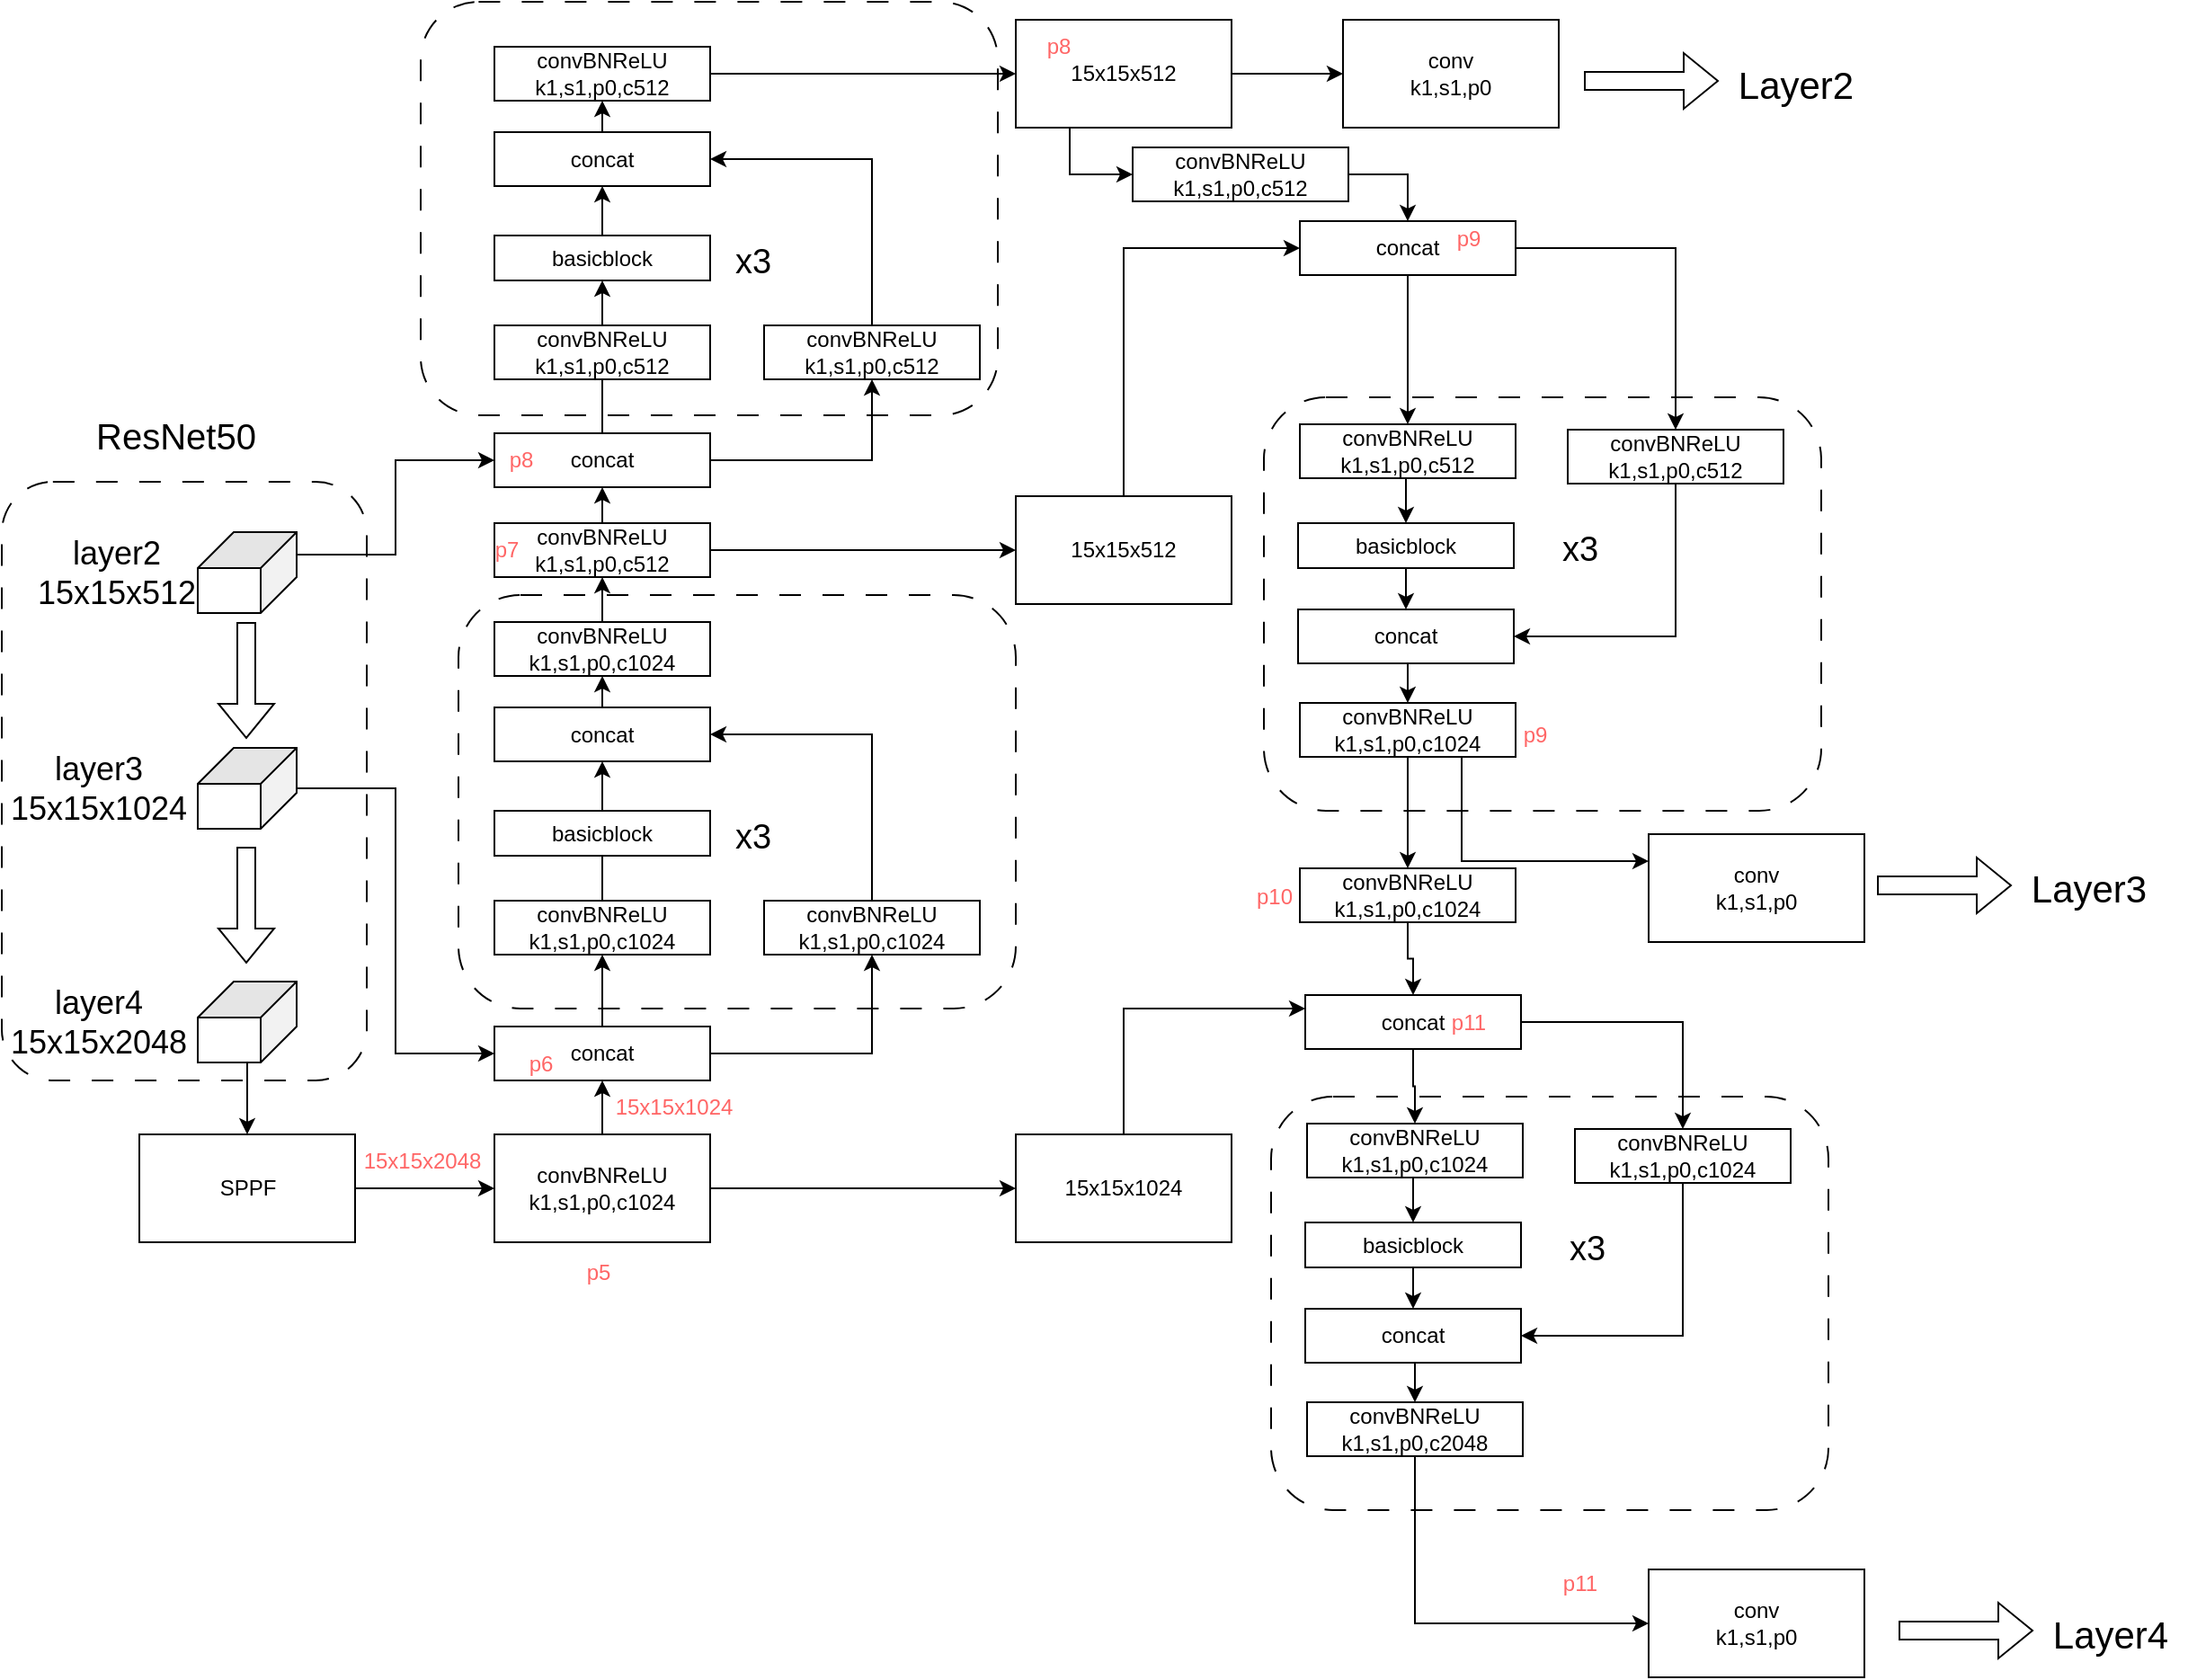 <mxfile version="21.6.1" type="device">
  <diagram id="C5RBs43oDa-KdzZeNtuy" name="Page-1">
    <mxGraphModel dx="1033" dy="1197" grid="0" gridSize="9" guides="1" tooltips="1" connect="1" arrows="1" fold="1" page="1" pageScale="1" pageWidth="1169" pageHeight="1654" math="0" shadow="0">
      <root>
        <mxCell id="WIyWlLk6GJQsqaUBKTNV-0" />
        <mxCell id="WIyWlLk6GJQsqaUBKTNV-1" parent="WIyWlLk6GJQsqaUBKTNV-0" />
        <mxCell id="hyfgifv2-uiM_9H59Sg_-0" value="" style="rounded=1;whiteSpace=wrap;html=1;dashed=1;dashPattern=12 12;glass=0;shadow=0;arcSize=14;" parent="WIyWlLk6GJQsqaUBKTNV-1" vertex="1">
          <mxGeometry x="8" y="445" width="203" height="333" as="geometry" />
        </mxCell>
        <mxCell id="a1HdRZ68A0y0hfu1gMIZ-110" value="" style="group" parent="WIyWlLk6GJQsqaUBKTNV-1" vertex="1" connectable="0">
          <mxGeometry x="710" y="398" width="310" height="230" as="geometry" />
        </mxCell>
        <mxCell id="a1HdRZ68A0y0hfu1gMIZ-76" value="" style="rounded=1;whiteSpace=wrap;html=1;dashed=1;dashPattern=12 12;glass=0;shadow=0;container=0;" parent="a1HdRZ68A0y0hfu1gMIZ-110" vertex="1">
          <mxGeometry width="310" height="230" as="geometry" />
        </mxCell>
        <mxCell id="a1HdRZ68A0y0hfu1gMIZ-78" value="convBNReLU&lt;br&gt;k1,s1,p0,c1024" style="rounded=0;whiteSpace=wrap;html=1;container=0;" parent="a1HdRZ68A0y0hfu1gMIZ-110" vertex="1">
          <mxGeometry x="20" y="170" width="120" height="30" as="geometry" />
        </mxCell>
        <mxCell id="a1HdRZ68A0y0hfu1gMIZ-85" value="convBNReLU&lt;br&gt;k1,s1,p0,c512" style="rounded=0;whiteSpace=wrap;html=1;container=0;" parent="a1HdRZ68A0y0hfu1gMIZ-110" vertex="1">
          <mxGeometry x="20" y="15" width="120" height="30" as="geometry" />
        </mxCell>
        <mxCell id="a1HdRZ68A0y0hfu1gMIZ-96" style="edgeStyle=orthogonalEdgeStyle;rounded=0;orthogonalLoop=1;jettySize=auto;html=1;exitX=0.5;exitY=1;exitDx=0;exitDy=0;entryX=0.5;entryY=0;entryDx=0;entryDy=0;" parent="a1HdRZ68A0y0hfu1gMIZ-110" source="a1HdRZ68A0y0hfu1gMIZ-82" target="a1HdRZ68A0y0hfu1gMIZ-78" edge="1">
          <mxGeometry relative="1" as="geometry" />
        </mxCell>
        <mxCell id="a1HdRZ68A0y0hfu1gMIZ-81" value="convBNReLU&lt;br&gt;k1,s1,p0,c512" style="rounded=0;whiteSpace=wrap;html=1;container=0;" parent="a1HdRZ68A0y0hfu1gMIZ-110" vertex="1">
          <mxGeometry x="169" y="18" width="120" height="30" as="geometry" />
        </mxCell>
        <mxCell id="a1HdRZ68A0y0hfu1gMIZ-82" value="concat" style="rounded=0;whiteSpace=wrap;html=1;container=0;" parent="a1HdRZ68A0y0hfu1gMIZ-110" vertex="1">
          <mxGeometry x="19" y="118" width="120" height="30" as="geometry" />
        </mxCell>
        <mxCell id="a1HdRZ68A0y0hfu1gMIZ-97" style="edgeStyle=orthogonalEdgeStyle;rounded=0;orthogonalLoop=1;jettySize=auto;html=1;exitX=0.5;exitY=1;exitDx=0;exitDy=0;entryX=1;entryY=0.5;entryDx=0;entryDy=0;" parent="a1HdRZ68A0y0hfu1gMIZ-110" source="a1HdRZ68A0y0hfu1gMIZ-81" target="a1HdRZ68A0y0hfu1gMIZ-82" edge="1">
          <mxGeometry relative="1" as="geometry" />
        </mxCell>
        <mxCell id="a1HdRZ68A0y0hfu1gMIZ-95" style="edgeStyle=orthogonalEdgeStyle;rounded=0;orthogonalLoop=1;jettySize=auto;html=1;exitX=0.5;exitY=1;exitDx=0;exitDy=0;entryX=0.5;entryY=0;entryDx=0;entryDy=0;" parent="a1HdRZ68A0y0hfu1gMIZ-110" source="a1HdRZ68A0y0hfu1gMIZ-79" target="a1HdRZ68A0y0hfu1gMIZ-82" edge="1">
          <mxGeometry relative="1" as="geometry" />
        </mxCell>
        <mxCell id="a1HdRZ68A0y0hfu1gMIZ-79" value="basicblock" style="rounded=0;whiteSpace=wrap;html=1;container=0;" parent="a1HdRZ68A0y0hfu1gMIZ-110" vertex="1">
          <mxGeometry x="19" y="70" width="120" height="25" as="geometry" />
        </mxCell>
        <mxCell id="a1HdRZ68A0y0hfu1gMIZ-94" style="edgeStyle=orthogonalEdgeStyle;rounded=0;orthogonalLoop=1;jettySize=auto;html=1;exitX=0.5;exitY=1;exitDx=0;exitDy=0;entryX=0.5;entryY=0;entryDx=0;entryDy=0;" parent="a1HdRZ68A0y0hfu1gMIZ-110" source="a1HdRZ68A0y0hfu1gMIZ-85" target="a1HdRZ68A0y0hfu1gMIZ-79" edge="1">
          <mxGeometry relative="1" as="geometry" />
        </mxCell>
        <mxCell id="a1HdRZ68A0y0hfu1gMIZ-80" value="&lt;font style=&quot;font-size: 19px;&quot;&gt;x3&lt;/font&gt;" style="text;html=1;strokeColor=none;fillColor=none;align=center;verticalAlign=middle;whiteSpace=wrap;rounded=0;container=0;" parent="a1HdRZ68A0y0hfu1gMIZ-110" vertex="1">
          <mxGeometry x="146" y="70" width="60" height="30" as="geometry" />
        </mxCell>
        <mxCell id="7S7WBLOjIGU4A1eX9E_f-10" value="&lt;font color=&quot;#ff6666&quot;&gt;p9&lt;/font&gt;" style="text;html=1;strokeColor=none;fillColor=none;align=center;verticalAlign=middle;whiteSpace=wrap;rounded=0;" parent="a1HdRZ68A0y0hfu1gMIZ-110" vertex="1">
          <mxGeometry x="121" y="173" width="60" height="30" as="geometry" />
        </mxCell>
        <mxCell id="a1HdRZ68A0y0hfu1gMIZ-112" value="" style="rounded=1;whiteSpace=wrap;html=1;dashed=1;dashPattern=12 12;glass=0;shadow=0;container=0;" parent="WIyWlLk6GJQsqaUBKTNV-1" vertex="1">
          <mxGeometry x="714" y="787" width="310" height="230" as="geometry" />
        </mxCell>
        <mxCell id="a1HdRZ68A0y0hfu1gMIZ-47" value="" style="group" parent="WIyWlLk6GJQsqaUBKTNV-1" vertex="1" connectable="0">
          <mxGeometry x="262" y="508" width="310" height="230" as="geometry" />
        </mxCell>
        <mxCell id="a1HdRZ68A0y0hfu1gMIZ-31" value="" style="rounded=1;whiteSpace=wrap;html=1;dashed=1;dashPattern=12 12;glass=0;shadow=0;" parent="a1HdRZ68A0y0hfu1gMIZ-47" vertex="1">
          <mxGeometry width="310" height="230" as="geometry" />
        </mxCell>
        <mxCell id="a1HdRZ68A0y0hfu1gMIZ-20" style="edgeStyle=orthogonalEdgeStyle;rounded=0;orthogonalLoop=1;jettySize=auto;html=1;exitX=0.5;exitY=0;exitDx=0;exitDy=0;" parent="a1HdRZ68A0y0hfu1gMIZ-47" source="a1HdRZ68A0y0hfu1gMIZ-17" edge="1">
          <mxGeometry relative="1" as="geometry">
            <mxPoint x="80" y="120" as="targetPoint" />
          </mxGeometry>
        </mxCell>
        <mxCell id="a1HdRZ68A0y0hfu1gMIZ-17" value="convBNReLU&lt;br&gt;k1,s1,p0,c1024" style="rounded=0;whiteSpace=wrap;html=1;" parent="a1HdRZ68A0y0hfu1gMIZ-47" vertex="1">
          <mxGeometry x="20" y="170" width="120" height="30" as="geometry" />
        </mxCell>
        <mxCell id="a1HdRZ68A0y0hfu1gMIZ-19" value="basicblock" style="rounded=0;whiteSpace=wrap;html=1;" parent="a1HdRZ68A0y0hfu1gMIZ-47" vertex="1">
          <mxGeometry x="20" y="120" width="120" height="25" as="geometry" />
        </mxCell>
        <mxCell id="a1HdRZ68A0y0hfu1gMIZ-21" value="&lt;font style=&quot;font-size: 19px;&quot;&gt;x3&lt;/font&gt;" style="text;html=1;strokeColor=none;fillColor=none;align=center;verticalAlign=middle;whiteSpace=wrap;rounded=0;" parent="a1HdRZ68A0y0hfu1gMIZ-47" vertex="1">
          <mxGeometry x="134" y="120" width="60" height="30" as="geometry" />
        </mxCell>
        <mxCell id="a1HdRZ68A0y0hfu1gMIZ-22" value="convBNReLU&lt;br&gt;k1,s1,p0,c1024" style="rounded=0;whiteSpace=wrap;html=1;" parent="a1HdRZ68A0y0hfu1gMIZ-47" vertex="1">
          <mxGeometry x="170" y="170" width="120" height="30" as="geometry" />
        </mxCell>
        <mxCell id="a1HdRZ68A0y0hfu1gMIZ-26" value="concat" style="rounded=0;whiteSpace=wrap;html=1;" parent="a1HdRZ68A0y0hfu1gMIZ-47" vertex="1">
          <mxGeometry x="20" y="62.5" width="120" height="30" as="geometry" />
        </mxCell>
        <mxCell id="a1HdRZ68A0y0hfu1gMIZ-27" style="edgeStyle=orthogonalEdgeStyle;rounded=0;orthogonalLoop=1;jettySize=auto;html=1;exitX=0.5;exitY=0;exitDx=0;exitDy=0;entryX=0.5;entryY=1;entryDx=0;entryDy=0;" parent="a1HdRZ68A0y0hfu1gMIZ-47" source="a1HdRZ68A0y0hfu1gMIZ-19" target="a1HdRZ68A0y0hfu1gMIZ-26" edge="1">
          <mxGeometry relative="1" as="geometry" />
        </mxCell>
        <mxCell id="a1HdRZ68A0y0hfu1gMIZ-28" style="edgeStyle=orthogonalEdgeStyle;rounded=0;orthogonalLoop=1;jettySize=auto;html=1;exitX=0.5;exitY=0;exitDx=0;exitDy=0;entryX=1;entryY=0.5;entryDx=0;entryDy=0;" parent="a1HdRZ68A0y0hfu1gMIZ-47" source="a1HdRZ68A0y0hfu1gMIZ-22" target="a1HdRZ68A0y0hfu1gMIZ-26" edge="1">
          <mxGeometry relative="1" as="geometry" />
        </mxCell>
        <mxCell id="a1HdRZ68A0y0hfu1gMIZ-29" value="convBNReLU&lt;br&gt;k1,s1,p0,c1024" style="rounded=0;whiteSpace=wrap;html=1;" parent="a1HdRZ68A0y0hfu1gMIZ-47" vertex="1">
          <mxGeometry x="20" y="15" width="120" height="30" as="geometry" />
        </mxCell>
        <mxCell id="a1HdRZ68A0y0hfu1gMIZ-30" style="edgeStyle=orthogonalEdgeStyle;rounded=0;orthogonalLoop=1;jettySize=auto;html=1;exitX=0.5;exitY=0;exitDx=0;exitDy=0;entryX=0.5;entryY=1;entryDx=0;entryDy=0;" parent="a1HdRZ68A0y0hfu1gMIZ-47" source="a1HdRZ68A0y0hfu1gMIZ-26" target="a1HdRZ68A0y0hfu1gMIZ-29" edge="1">
          <mxGeometry relative="1" as="geometry" />
        </mxCell>
        <mxCell id="a1HdRZ68A0y0hfu1gMIZ-49" value="" style="rounded=1;whiteSpace=wrap;html=1;dashed=1;dashPattern=12 12;glass=0;shadow=0;arcSize=14;" parent="WIyWlLk6GJQsqaUBKTNV-1" vertex="1">
          <mxGeometry x="241" y="178" width="321" height="230" as="geometry" />
        </mxCell>
        <mxCell id="a1HdRZ68A0y0hfu1gMIZ-36" style="edgeStyle=orthogonalEdgeStyle;rounded=0;orthogonalLoop=1;jettySize=auto;html=1;exitX=0;exitY=0;exitDx=12.5;exitDy=0;exitPerimeter=0;entryX=0;entryY=0.5;entryDx=0;entryDy=0;" parent="WIyWlLk6GJQsqaUBKTNV-1" source="a1HdRZ68A0y0hfu1gMIZ-0" target="a1HdRZ68A0y0hfu1gMIZ-34" edge="1">
          <mxGeometry relative="1" as="geometry" />
        </mxCell>
        <mxCell id="a1HdRZ68A0y0hfu1gMIZ-0" value="" style="shape=cube;whiteSpace=wrap;html=1;boundedLbl=1;backgroundOutline=1;darkOpacity=0.05;darkOpacity2=0.1;rotation=90;" parent="WIyWlLk6GJQsqaUBKTNV-1" vertex="1">
          <mxGeometry x="122" y="468" width="45" height="55" as="geometry" />
        </mxCell>
        <mxCell id="a1HdRZ68A0y0hfu1gMIZ-15" style="edgeStyle=orthogonalEdgeStyle;rounded=0;orthogonalLoop=1;jettySize=auto;html=1;entryX=0;entryY=0.5;entryDx=0;entryDy=0;" parent="WIyWlLk6GJQsqaUBKTNV-1" source="a1HdRZ68A0y0hfu1gMIZ-1" target="a1HdRZ68A0y0hfu1gMIZ-13" edge="1">
          <mxGeometry relative="1" as="geometry" />
        </mxCell>
        <mxCell id="a1HdRZ68A0y0hfu1gMIZ-1" value="" style="shape=cube;whiteSpace=wrap;html=1;boundedLbl=1;backgroundOutline=1;darkOpacity=0.05;darkOpacity2=0.1;rotation=90;" parent="WIyWlLk6GJQsqaUBKTNV-1" vertex="1">
          <mxGeometry x="122" y="588" width="45" height="55" as="geometry" />
        </mxCell>
        <mxCell id="a1HdRZ68A0y0hfu1gMIZ-6" value="" style="edgeStyle=orthogonalEdgeStyle;rounded=0;orthogonalLoop=1;jettySize=auto;html=1;" parent="WIyWlLk6GJQsqaUBKTNV-1" source="a1HdRZ68A0y0hfu1gMIZ-2" target="a1HdRZ68A0y0hfu1gMIZ-5" edge="1">
          <mxGeometry relative="1" as="geometry" />
        </mxCell>
        <mxCell id="a1HdRZ68A0y0hfu1gMIZ-2" value="" style="shape=cube;whiteSpace=wrap;html=1;boundedLbl=1;backgroundOutline=1;darkOpacity=0.05;darkOpacity2=0.1;rotation=90;" parent="WIyWlLk6GJQsqaUBKTNV-1" vertex="1">
          <mxGeometry x="122" y="718" width="45" height="55" as="geometry" />
        </mxCell>
        <mxCell id="a1HdRZ68A0y0hfu1gMIZ-3" value="" style="shape=flexArrow;endArrow=classic;html=1;rounded=0;" parent="WIyWlLk6GJQsqaUBKTNV-1" edge="1">
          <mxGeometry width="50" height="50" relative="1" as="geometry">
            <mxPoint x="144" y="523" as="sourcePoint" />
            <mxPoint x="144" y="588" as="targetPoint" />
          </mxGeometry>
        </mxCell>
        <mxCell id="a1HdRZ68A0y0hfu1gMIZ-4" value="" style="shape=flexArrow;endArrow=classic;html=1;rounded=0;" parent="WIyWlLk6GJQsqaUBKTNV-1" edge="1">
          <mxGeometry width="50" height="50" relative="1" as="geometry">
            <mxPoint x="144" y="648" as="sourcePoint" />
            <mxPoint x="144" y="713" as="targetPoint" />
          </mxGeometry>
        </mxCell>
        <mxCell id="a1HdRZ68A0y0hfu1gMIZ-11" value="" style="edgeStyle=orthogonalEdgeStyle;rounded=0;orthogonalLoop=1;jettySize=auto;html=1;" parent="WIyWlLk6GJQsqaUBKTNV-1" source="a1HdRZ68A0y0hfu1gMIZ-5" target="a1HdRZ68A0y0hfu1gMIZ-10" edge="1">
          <mxGeometry relative="1" as="geometry" />
        </mxCell>
        <mxCell id="a1HdRZ68A0y0hfu1gMIZ-5" value="SPPF" style="rounded=0;whiteSpace=wrap;html=1;" parent="WIyWlLk6GJQsqaUBKTNV-1" vertex="1">
          <mxGeometry x="84.5" y="808" width="120" height="60" as="geometry" />
        </mxCell>
        <mxCell id="a1HdRZ68A0y0hfu1gMIZ-7" value="&lt;font style=&quot;font-size: 18px;&quot;&gt;layer2&lt;br&gt;15x15x512&lt;br&gt;&lt;/font&gt;" style="text;html=1;strokeColor=none;fillColor=none;align=center;verticalAlign=middle;whiteSpace=wrap;rounded=0;" parent="WIyWlLk6GJQsqaUBKTNV-1" vertex="1">
          <mxGeometry x="42" y="480.5" width="60" height="30" as="geometry" />
        </mxCell>
        <mxCell id="a1HdRZ68A0y0hfu1gMIZ-8" value="&lt;font style=&quot;font-size: 18px;&quot;&gt;layer3&lt;br&gt;15x15x1024&lt;br&gt;&lt;/font&gt;" style="text;html=1;strokeColor=none;fillColor=none;align=center;verticalAlign=middle;whiteSpace=wrap;rounded=0;" parent="WIyWlLk6GJQsqaUBKTNV-1" vertex="1">
          <mxGeometry x="32" y="600.5" width="60" height="30" as="geometry" />
        </mxCell>
        <mxCell id="a1HdRZ68A0y0hfu1gMIZ-9" value="&lt;font style=&quot;font-size: 18px;&quot;&gt;layer4&lt;br&gt;15x15x2048&lt;br&gt;&lt;/font&gt;" style="text;html=1;strokeColor=none;fillColor=none;align=center;verticalAlign=middle;whiteSpace=wrap;rounded=0;" parent="WIyWlLk6GJQsqaUBKTNV-1" vertex="1">
          <mxGeometry x="32" y="730.5" width="60" height="30" as="geometry" />
        </mxCell>
        <mxCell id="a1HdRZ68A0y0hfu1gMIZ-14" value="" style="edgeStyle=orthogonalEdgeStyle;rounded=0;orthogonalLoop=1;jettySize=auto;html=1;" parent="WIyWlLk6GJQsqaUBKTNV-1" source="a1HdRZ68A0y0hfu1gMIZ-10" target="a1HdRZ68A0y0hfu1gMIZ-13" edge="1">
          <mxGeometry relative="1" as="geometry" />
        </mxCell>
        <mxCell id="a1HdRZ68A0y0hfu1gMIZ-68" style="edgeStyle=orthogonalEdgeStyle;rounded=0;orthogonalLoop=1;jettySize=auto;html=1;exitX=1;exitY=0.5;exitDx=0;exitDy=0;entryX=0;entryY=0.5;entryDx=0;entryDy=0;" parent="WIyWlLk6GJQsqaUBKTNV-1" source="a1HdRZ68A0y0hfu1gMIZ-10" target="a1HdRZ68A0y0hfu1gMIZ-67" edge="1">
          <mxGeometry relative="1" as="geometry" />
        </mxCell>
        <mxCell id="a1HdRZ68A0y0hfu1gMIZ-10" value="convBNReLU&lt;br&gt;k1,s1,p0,c1024" style="rounded=0;whiteSpace=wrap;html=1;" parent="WIyWlLk6GJQsqaUBKTNV-1" vertex="1">
          <mxGeometry x="282" y="808" width="120" height="60" as="geometry" />
        </mxCell>
        <mxCell id="a1HdRZ68A0y0hfu1gMIZ-12" value="&lt;font color=&quot;#ff6666&quot;&gt;15x15x2048&lt;/font&gt;" style="text;html=1;strokeColor=none;fillColor=none;align=center;verticalAlign=middle;whiteSpace=wrap;rounded=0;" parent="WIyWlLk6GJQsqaUBKTNV-1" vertex="1">
          <mxGeometry x="212" y="808" width="60" height="30" as="geometry" />
        </mxCell>
        <mxCell id="a1HdRZ68A0y0hfu1gMIZ-18" style="edgeStyle=orthogonalEdgeStyle;rounded=0;orthogonalLoop=1;jettySize=auto;html=1;exitX=0.5;exitY=0;exitDx=0;exitDy=0;entryX=0.5;entryY=1;entryDx=0;entryDy=0;" parent="WIyWlLk6GJQsqaUBKTNV-1" source="a1HdRZ68A0y0hfu1gMIZ-13" target="a1HdRZ68A0y0hfu1gMIZ-17" edge="1">
          <mxGeometry relative="1" as="geometry" />
        </mxCell>
        <mxCell id="a1HdRZ68A0y0hfu1gMIZ-25" style="edgeStyle=orthogonalEdgeStyle;rounded=0;orthogonalLoop=1;jettySize=auto;html=1;exitX=1;exitY=0.5;exitDx=0;exitDy=0;entryX=0.5;entryY=1;entryDx=0;entryDy=0;" parent="WIyWlLk6GJQsqaUBKTNV-1" source="a1HdRZ68A0y0hfu1gMIZ-13" target="a1HdRZ68A0y0hfu1gMIZ-22" edge="1">
          <mxGeometry relative="1" as="geometry" />
        </mxCell>
        <mxCell id="a1HdRZ68A0y0hfu1gMIZ-13" value="concat" style="rounded=0;whiteSpace=wrap;html=1;" parent="WIyWlLk6GJQsqaUBKTNV-1" vertex="1">
          <mxGeometry x="282" y="748" width="120" height="30" as="geometry" />
        </mxCell>
        <mxCell id="a1HdRZ68A0y0hfu1gMIZ-16" value="&lt;font color=&quot;#ff6666&quot;&gt;15x15x1024&lt;/font&gt;" style="text;html=1;strokeColor=none;fillColor=none;align=center;verticalAlign=middle;whiteSpace=wrap;rounded=0;" parent="WIyWlLk6GJQsqaUBKTNV-1" vertex="1">
          <mxGeometry x="352" y="778" width="60" height="30" as="geometry" />
        </mxCell>
        <mxCell id="a1HdRZ68A0y0hfu1gMIZ-33" value="" style="edgeStyle=orthogonalEdgeStyle;rounded=0;orthogonalLoop=1;jettySize=auto;html=1;" parent="WIyWlLk6GJQsqaUBKTNV-1" source="a1HdRZ68A0y0hfu1gMIZ-29" target="a1HdRZ68A0y0hfu1gMIZ-32" edge="1">
          <mxGeometry relative="1" as="geometry" />
        </mxCell>
        <mxCell id="a1HdRZ68A0y0hfu1gMIZ-35" style="edgeStyle=orthogonalEdgeStyle;rounded=0;orthogonalLoop=1;jettySize=auto;html=1;exitX=0.5;exitY=0;exitDx=0;exitDy=0;entryX=0.5;entryY=1;entryDx=0;entryDy=0;" parent="WIyWlLk6GJQsqaUBKTNV-1" source="a1HdRZ68A0y0hfu1gMIZ-32" target="a1HdRZ68A0y0hfu1gMIZ-34" edge="1">
          <mxGeometry relative="1" as="geometry" />
        </mxCell>
        <mxCell id="a1HdRZ68A0y0hfu1gMIZ-66" style="edgeStyle=orthogonalEdgeStyle;rounded=0;orthogonalLoop=1;jettySize=auto;html=1;exitX=1;exitY=0.5;exitDx=0;exitDy=0;entryX=0;entryY=0.5;entryDx=0;entryDy=0;" parent="WIyWlLk6GJQsqaUBKTNV-1" source="a1HdRZ68A0y0hfu1gMIZ-32" target="a1HdRZ68A0y0hfu1gMIZ-65" edge="1">
          <mxGeometry relative="1" as="geometry" />
        </mxCell>
        <mxCell id="a1HdRZ68A0y0hfu1gMIZ-32" value="convBNReLU&lt;br&gt;k1,s1,p0,c512" style="rounded=0;whiteSpace=wrap;html=1;" parent="WIyWlLk6GJQsqaUBKTNV-1" vertex="1">
          <mxGeometry x="282" y="468" width="120" height="30" as="geometry" />
        </mxCell>
        <mxCell id="a1HdRZ68A0y0hfu1gMIZ-61" value="" style="edgeStyle=orthogonalEdgeStyle;rounded=0;orthogonalLoop=1;jettySize=auto;html=1;" parent="WIyWlLk6GJQsqaUBKTNV-1" source="a1HdRZ68A0y0hfu1gMIZ-34" target="a1HdRZ68A0y0hfu1gMIZ-52" edge="1">
          <mxGeometry relative="1" as="geometry" />
        </mxCell>
        <mxCell id="a1HdRZ68A0y0hfu1gMIZ-90" style="edgeStyle=orthogonalEdgeStyle;rounded=0;orthogonalLoop=1;jettySize=auto;html=1;exitX=1;exitY=0.5;exitDx=0;exitDy=0;entryX=0.5;entryY=1;entryDx=0;entryDy=0;" parent="WIyWlLk6GJQsqaUBKTNV-1" source="a1HdRZ68A0y0hfu1gMIZ-34" target="a1HdRZ68A0y0hfu1gMIZ-54" edge="1">
          <mxGeometry relative="1" as="geometry" />
        </mxCell>
        <mxCell id="a1HdRZ68A0y0hfu1gMIZ-34" value="concat" style="rounded=0;whiteSpace=wrap;html=1;" parent="WIyWlLk6GJQsqaUBKTNV-1" vertex="1">
          <mxGeometry x="282" y="418" width="120" height="30" as="geometry" />
        </mxCell>
        <mxCell id="a1HdRZ68A0y0hfu1gMIZ-51" value="convBNReLU&lt;br&gt;k1,s1,p0,c512" style="rounded=0;whiteSpace=wrap;html=1;" parent="WIyWlLk6GJQsqaUBKTNV-1" vertex="1">
          <mxGeometry x="282" y="358" width="120" height="30" as="geometry" />
        </mxCell>
        <mxCell id="a1HdRZ68A0y0hfu1gMIZ-62" style="edgeStyle=orthogonalEdgeStyle;rounded=0;orthogonalLoop=1;jettySize=auto;html=1;exitX=0.5;exitY=0;exitDx=0;exitDy=0;entryX=0.5;entryY=1;entryDx=0;entryDy=0;" parent="WIyWlLk6GJQsqaUBKTNV-1" source="a1HdRZ68A0y0hfu1gMIZ-52" target="a1HdRZ68A0y0hfu1gMIZ-55" edge="1">
          <mxGeometry relative="1" as="geometry" />
        </mxCell>
        <mxCell id="a1HdRZ68A0y0hfu1gMIZ-52" value="basicblock" style="rounded=0;whiteSpace=wrap;html=1;" parent="WIyWlLk6GJQsqaUBKTNV-1" vertex="1">
          <mxGeometry x="282" y="308" width="120" height="25" as="geometry" />
        </mxCell>
        <mxCell id="a1HdRZ68A0y0hfu1gMIZ-53" value="&lt;font style=&quot;font-size: 19px;&quot;&gt;x3&lt;/font&gt;" style="text;html=1;strokeColor=none;fillColor=none;align=center;verticalAlign=middle;whiteSpace=wrap;rounded=0;" parent="WIyWlLk6GJQsqaUBKTNV-1" vertex="1">
          <mxGeometry x="396" y="308" width="60" height="30" as="geometry" />
        </mxCell>
        <mxCell id="a1HdRZ68A0y0hfu1gMIZ-54" value="convBNReLU&lt;br&gt;k1,s1,p0,c512" style="rounded=0;whiteSpace=wrap;html=1;" parent="WIyWlLk6GJQsqaUBKTNV-1" vertex="1">
          <mxGeometry x="432" y="358" width="120" height="30" as="geometry" />
        </mxCell>
        <mxCell id="a1HdRZ68A0y0hfu1gMIZ-55" value="concat" style="rounded=0;whiteSpace=wrap;html=1;" parent="WIyWlLk6GJQsqaUBKTNV-1" vertex="1">
          <mxGeometry x="282" y="250.5" width="120" height="30" as="geometry" />
        </mxCell>
        <mxCell id="a1HdRZ68A0y0hfu1gMIZ-57" style="edgeStyle=orthogonalEdgeStyle;rounded=0;orthogonalLoop=1;jettySize=auto;html=1;exitX=0.5;exitY=0;exitDx=0;exitDy=0;entryX=1;entryY=0.5;entryDx=0;entryDy=0;" parent="WIyWlLk6GJQsqaUBKTNV-1" source="a1HdRZ68A0y0hfu1gMIZ-54" target="a1HdRZ68A0y0hfu1gMIZ-55" edge="1">
          <mxGeometry relative="1" as="geometry" />
        </mxCell>
        <mxCell id="a1HdRZ68A0y0hfu1gMIZ-64" style="edgeStyle=orthogonalEdgeStyle;rounded=0;orthogonalLoop=1;jettySize=auto;html=1;exitX=1;exitY=0.5;exitDx=0;exitDy=0;entryX=0;entryY=0.5;entryDx=0;entryDy=0;" parent="WIyWlLk6GJQsqaUBKTNV-1" source="a1HdRZ68A0y0hfu1gMIZ-58" target="a1HdRZ68A0y0hfu1gMIZ-63" edge="1">
          <mxGeometry relative="1" as="geometry" />
        </mxCell>
        <mxCell id="a1HdRZ68A0y0hfu1gMIZ-58" value="convBNReLU&lt;br&gt;k1,s1,p0,c512" style="rounded=0;whiteSpace=wrap;html=1;" parent="WIyWlLk6GJQsqaUBKTNV-1" vertex="1">
          <mxGeometry x="282" y="203" width="120" height="30" as="geometry" />
        </mxCell>
        <mxCell id="a1HdRZ68A0y0hfu1gMIZ-59" style="edgeStyle=orthogonalEdgeStyle;rounded=0;orthogonalLoop=1;jettySize=auto;html=1;exitX=0.5;exitY=0;exitDx=0;exitDy=0;entryX=0.5;entryY=1;entryDx=0;entryDy=0;" parent="WIyWlLk6GJQsqaUBKTNV-1" source="a1HdRZ68A0y0hfu1gMIZ-55" target="a1HdRZ68A0y0hfu1gMIZ-58" edge="1">
          <mxGeometry relative="1" as="geometry" />
        </mxCell>
        <mxCell id="a1HdRZ68A0y0hfu1gMIZ-71" style="edgeStyle=orthogonalEdgeStyle;rounded=0;orthogonalLoop=1;jettySize=auto;html=1;exitX=1;exitY=0.5;exitDx=0;exitDy=0;" parent="WIyWlLk6GJQsqaUBKTNV-1" source="a1HdRZ68A0y0hfu1gMIZ-63" target="a1HdRZ68A0y0hfu1gMIZ-70" edge="1">
          <mxGeometry relative="1" as="geometry" />
        </mxCell>
        <mxCell id="7S7WBLOjIGU4A1eX9E_f-8" style="edgeStyle=orthogonalEdgeStyle;rounded=0;orthogonalLoop=1;jettySize=auto;html=1;exitX=0.25;exitY=1;exitDx=0;exitDy=0;entryX=0;entryY=0.5;entryDx=0;entryDy=0;" parent="WIyWlLk6GJQsqaUBKTNV-1" source="a1HdRZ68A0y0hfu1gMIZ-63" target="7S7WBLOjIGU4A1eX9E_f-5" edge="1">
          <mxGeometry relative="1" as="geometry" />
        </mxCell>
        <mxCell id="a1HdRZ68A0y0hfu1gMIZ-63" value="15x15x512" style="rounded=0;whiteSpace=wrap;html=1;" parent="WIyWlLk6GJQsqaUBKTNV-1" vertex="1">
          <mxGeometry x="572" y="188" width="120" height="60" as="geometry" />
        </mxCell>
        <mxCell id="a1HdRZ68A0y0hfu1gMIZ-74" style="edgeStyle=orthogonalEdgeStyle;rounded=0;orthogonalLoop=1;jettySize=auto;html=1;exitX=0.5;exitY=0;exitDx=0;exitDy=0;entryX=0;entryY=0.5;entryDx=0;entryDy=0;" parent="WIyWlLk6GJQsqaUBKTNV-1" source="a1HdRZ68A0y0hfu1gMIZ-65" target="a1HdRZ68A0y0hfu1gMIZ-72" edge="1">
          <mxGeometry relative="1" as="geometry" />
        </mxCell>
        <mxCell id="a1HdRZ68A0y0hfu1gMIZ-65" value="15x15x512" style="rounded=0;whiteSpace=wrap;html=1;" parent="WIyWlLk6GJQsqaUBKTNV-1" vertex="1">
          <mxGeometry x="572" y="453" width="120" height="60" as="geometry" />
        </mxCell>
        <mxCell id="a1HdRZ68A0y0hfu1gMIZ-102" style="edgeStyle=orthogonalEdgeStyle;rounded=0;orthogonalLoop=1;jettySize=auto;html=1;exitX=0.5;exitY=0;exitDx=0;exitDy=0;entryX=0;entryY=0.25;entryDx=0;entryDy=0;" parent="WIyWlLk6GJQsqaUBKTNV-1" source="a1HdRZ68A0y0hfu1gMIZ-67" target="a1HdRZ68A0y0hfu1gMIZ-100" edge="1">
          <mxGeometry relative="1" as="geometry" />
        </mxCell>
        <mxCell id="a1HdRZ68A0y0hfu1gMIZ-67" value="15x15x1024" style="rounded=0;whiteSpace=wrap;html=1;" parent="WIyWlLk6GJQsqaUBKTNV-1" vertex="1">
          <mxGeometry x="572" y="808" width="120" height="60" as="geometry" />
        </mxCell>
        <mxCell id="a1HdRZ68A0y0hfu1gMIZ-70" value="conv&lt;br&gt;k1,s1,p0" style="rounded=0;whiteSpace=wrap;html=1;" parent="WIyWlLk6GJQsqaUBKTNV-1" vertex="1">
          <mxGeometry x="754" y="188" width="120" height="60" as="geometry" />
        </mxCell>
        <mxCell id="a1HdRZ68A0y0hfu1gMIZ-88" style="edgeStyle=orthogonalEdgeStyle;rounded=0;orthogonalLoop=1;jettySize=auto;html=1;exitX=0.5;exitY=1;exitDx=0;exitDy=0;entryX=0.5;entryY=0;entryDx=0;entryDy=0;" parent="WIyWlLk6GJQsqaUBKTNV-1" source="a1HdRZ68A0y0hfu1gMIZ-72" target="a1HdRZ68A0y0hfu1gMIZ-85" edge="1">
          <mxGeometry relative="1" as="geometry" />
        </mxCell>
        <mxCell id="a1HdRZ68A0y0hfu1gMIZ-91" style="edgeStyle=orthogonalEdgeStyle;rounded=0;orthogonalLoop=1;jettySize=auto;html=1;exitX=1;exitY=0.5;exitDx=0;exitDy=0;entryX=0.5;entryY=0;entryDx=0;entryDy=0;" parent="WIyWlLk6GJQsqaUBKTNV-1" source="a1HdRZ68A0y0hfu1gMIZ-72" target="a1HdRZ68A0y0hfu1gMIZ-81" edge="1">
          <mxGeometry relative="1" as="geometry" />
        </mxCell>
        <mxCell id="a1HdRZ68A0y0hfu1gMIZ-72" value="concat" style="rounded=0;whiteSpace=wrap;html=1;" parent="WIyWlLk6GJQsqaUBKTNV-1" vertex="1">
          <mxGeometry x="730" y="300" width="120" height="30" as="geometry" />
        </mxCell>
        <mxCell id="a1HdRZ68A0y0hfu1gMIZ-101" style="edgeStyle=orthogonalEdgeStyle;rounded=0;orthogonalLoop=1;jettySize=auto;html=1;exitX=0.5;exitY=1;exitDx=0;exitDy=0;entryX=0.5;entryY=0;entryDx=0;entryDy=0;" parent="WIyWlLk6GJQsqaUBKTNV-1" source="a1HdRZ68A0y0hfu1gMIZ-98" target="a1HdRZ68A0y0hfu1gMIZ-100" edge="1">
          <mxGeometry relative="1" as="geometry" />
        </mxCell>
        <mxCell id="a1HdRZ68A0y0hfu1gMIZ-98" value="convBNReLU&lt;br&gt;k1,s1,p0,c1024" style="rounded=0;whiteSpace=wrap;html=1;" parent="WIyWlLk6GJQsqaUBKTNV-1" vertex="1">
          <mxGeometry x="730" y="660" width="120" height="30" as="geometry" />
        </mxCell>
        <mxCell id="a1HdRZ68A0y0hfu1gMIZ-99" style="edgeStyle=orthogonalEdgeStyle;rounded=0;orthogonalLoop=1;jettySize=auto;html=1;exitX=0.5;exitY=1;exitDx=0;exitDy=0;movable=1;resizable=1;rotatable=1;deletable=1;editable=1;locked=0;connectable=1;" parent="WIyWlLk6GJQsqaUBKTNV-1" source="a1HdRZ68A0y0hfu1gMIZ-78" target="a1HdRZ68A0y0hfu1gMIZ-98" edge="1">
          <mxGeometry relative="1" as="geometry" />
        </mxCell>
        <mxCell id="a1HdRZ68A0y0hfu1gMIZ-123" style="edgeStyle=orthogonalEdgeStyle;rounded=0;orthogonalLoop=1;jettySize=auto;html=1;exitX=0.5;exitY=1;exitDx=0;exitDy=0;entryX=0.5;entryY=0;entryDx=0;entryDy=0;" parent="WIyWlLk6GJQsqaUBKTNV-1" source="a1HdRZ68A0y0hfu1gMIZ-100" target="a1HdRZ68A0y0hfu1gMIZ-114" edge="1">
          <mxGeometry relative="1" as="geometry" />
        </mxCell>
        <mxCell id="a1HdRZ68A0y0hfu1gMIZ-124" style="edgeStyle=orthogonalEdgeStyle;rounded=0;orthogonalLoop=1;jettySize=auto;html=1;exitX=1;exitY=0.5;exitDx=0;exitDy=0;entryX=0.5;entryY=0;entryDx=0;entryDy=0;" parent="WIyWlLk6GJQsqaUBKTNV-1" source="a1HdRZ68A0y0hfu1gMIZ-100" target="a1HdRZ68A0y0hfu1gMIZ-116" edge="1">
          <mxGeometry relative="1" as="geometry" />
        </mxCell>
        <mxCell id="a1HdRZ68A0y0hfu1gMIZ-100" value="concat" style="rounded=0;whiteSpace=wrap;html=1;" parent="WIyWlLk6GJQsqaUBKTNV-1" vertex="1">
          <mxGeometry x="733" y="730.5" width="120" height="30" as="geometry" />
        </mxCell>
        <mxCell id="a1HdRZ68A0y0hfu1gMIZ-132" style="edgeStyle=orthogonalEdgeStyle;rounded=0;orthogonalLoop=1;jettySize=auto;html=1;exitX=0.5;exitY=1;exitDx=0;exitDy=0;entryX=0;entryY=0.5;entryDx=0;entryDy=0;" parent="WIyWlLk6GJQsqaUBKTNV-1" source="a1HdRZ68A0y0hfu1gMIZ-113" target="a1HdRZ68A0y0hfu1gMIZ-131" edge="1">
          <mxGeometry relative="1" as="geometry" />
        </mxCell>
        <mxCell id="a1HdRZ68A0y0hfu1gMIZ-113" value="convBNReLU&lt;br&gt;k1,s1,p0,c2048" style="rounded=0;whiteSpace=wrap;html=1;container=0;" parent="WIyWlLk6GJQsqaUBKTNV-1" vertex="1">
          <mxGeometry x="734" y="957" width="120" height="30" as="geometry" />
        </mxCell>
        <mxCell id="a1HdRZ68A0y0hfu1gMIZ-114" value="convBNReLU&lt;br&gt;k1,s1,p0,c1024" style="rounded=0;whiteSpace=wrap;html=1;container=0;" parent="WIyWlLk6GJQsqaUBKTNV-1" vertex="1">
          <mxGeometry x="734" y="802" width="120" height="30" as="geometry" />
        </mxCell>
        <mxCell id="a1HdRZ68A0y0hfu1gMIZ-115" style="edgeStyle=orthogonalEdgeStyle;rounded=0;orthogonalLoop=1;jettySize=auto;html=1;exitX=0.5;exitY=1;exitDx=0;exitDy=0;entryX=0.5;entryY=0;entryDx=0;entryDy=0;" parent="WIyWlLk6GJQsqaUBKTNV-1" source="a1HdRZ68A0y0hfu1gMIZ-117" target="a1HdRZ68A0y0hfu1gMIZ-113" edge="1">
          <mxGeometry relative="1" as="geometry" />
        </mxCell>
        <mxCell id="a1HdRZ68A0y0hfu1gMIZ-116" value="convBNReLU&lt;br&gt;k1,s1,p0,c1024" style="rounded=0;whiteSpace=wrap;html=1;container=0;" parent="WIyWlLk6GJQsqaUBKTNV-1" vertex="1">
          <mxGeometry x="883" y="805" width="120" height="30" as="geometry" />
        </mxCell>
        <mxCell id="a1HdRZ68A0y0hfu1gMIZ-117" value="concat" style="rounded=0;whiteSpace=wrap;html=1;container=0;" parent="WIyWlLk6GJQsqaUBKTNV-1" vertex="1">
          <mxGeometry x="733" y="905" width="120" height="30" as="geometry" />
        </mxCell>
        <mxCell id="a1HdRZ68A0y0hfu1gMIZ-118" style="edgeStyle=orthogonalEdgeStyle;rounded=0;orthogonalLoop=1;jettySize=auto;html=1;exitX=0.5;exitY=1;exitDx=0;exitDy=0;entryX=1;entryY=0.5;entryDx=0;entryDy=0;" parent="WIyWlLk6GJQsqaUBKTNV-1" source="a1HdRZ68A0y0hfu1gMIZ-116" target="a1HdRZ68A0y0hfu1gMIZ-117" edge="1">
          <mxGeometry relative="1" as="geometry" />
        </mxCell>
        <mxCell id="a1HdRZ68A0y0hfu1gMIZ-119" style="edgeStyle=orthogonalEdgeStyle;rounded=0;orthogonalLoop=1;jettySize=auto;html=1;exitX=0.5;exitY=1;exitDx=0;exitDy=0;entryX=0.5;entryY=0;entryDx=0;entryDy=0;" parent="WIyWlLk6GJQsqaUBKTNV-1" source="a1HdRZ68A0y0hfu1gMIZ-120" target="a1HdRZ68A0y0hfu1gMIZ-117" edge="1">
          <mxGeometry relative="1" as="geometry" />
        </mxCell>
        <mxCell id="a1HdRZ68A0y0hfu1gMIZ-120" value="basicblock" style="rounded=0;whiteSpace=wrap;html=1;container=0;" parent="WIyWlLk6GJQsqaUBKTNV-1" vertex="1">
          <mxGeometry x="733" y="857" width="120" height="25" as="geometry" />
        </mxCell>
        <mxCell id="a1HdRZ68A0y0hfu1gMIZ-121" style="edgeStyle=orthogonalEdgeStyle;rounded=0;orthogonalLoop=1;jettySize=auto;html=1;exitX=0.5;exitY=1;exitDx=0;exitDy=0;entryX=0.5;entryY=0;entryDx=0;entryDy=0;" parent="WIyWlLk6GJQsqaUBKTNV-1" source="a1HdRZ68A0y0hfu1gMIZ-114" target="a1HdRZ68A0y0hfu1gMIZ-120" edge="1">
          <mxGeometry relative="1" as="geometry" />
        </mxCell>
        <mxCell id="a1HdRZ68A0y0hfu1gMIZ-122" value="&lt;font style=&quot;font-size: 19px;&quot;&gt;x3&lt;/font&gt;" style="text;html=1;strokeColor=none;fillColor=none;align=center;verticalAlign=middle;whiteSpace=wrap;rounded=0;container=0;" parent="WIyWlLk6GJQsqaUBKTNV-1" vertex="1">
          <mxGeometry x="860" y="857" width="60" height="30" as="geometry" />
        </mxCell>
        <mxCell id="a1HdRZ68A0y0hfu1gMIZ-125" value="" style="shape=flexArrow;endArrow=classic;html=1;rounded=0;" parent="WIyWlLk6GJQsqaUBKTNV-1" edge="1">
          <mxGeometry width="50" height="50" relative="1" as="geometry">
            <mxPoint x="888" y="222" as="sourcePoint" />
            <mxPoint x="963" y="222" as="targetPoint" />
          </mxGeometry>
        </mxCell>
        <mxCell id="a1HdRZ68A0y0hfu1gMIZ-126" value="&lt;font style=&quot;font-size: 21px;&quot;&gt;Layer2&lt;/font&gt;" style="text;html=1;strokeColor=none;fillColor=none;align=center;verticalAlign=middle;whiteSpace=wrap;rounded=0;" parent="WIyWlLk6GJQsqaUBKTNV-1" vertex="1">
          <mxGeometry x="964" y="204" width="84" height="39" as="geometry" />
        </mxCell>
        <mxCell id="a1HdRZ68A0y0hfu1gMIZ-127" value="conv&lt;br&gt;k1,s1,p0" style="rounded=0;whiteSpace=wrap;html=1;" parent="WIyWlLk6GJQsqaUBKTNV-1" vertex="1">
          <mxGeometry x="924" y="641" width="120" height="60" as="geometry" />
        </mxCell>
        <mxCell id="a1HdRZ68A0y0hfu1gMIZ-128" style="edgeStyle=orthogonalEdgeStyle;rounded=0;orthogonalLoop=1;jettySize=auto;html=1;exitX=0.75;exitY=1;exitDx=0;exitDy=0;entryX=0;entryY=0.25;entryDx=0;entryDy=0;" parent="WIyWlLk6GJQsqaUBKTNV-1" source="a1HdRZ68A0y0hfu1gMIZ-78" target="a1HdRZ68A0y0hfu1gMIZ-127" edge="1">
          <mxGeometry relative="1" as="geometry" />
        </mxCell>
        <mxCell id="a1HdRZ68A0y0hfu1gMIZ-129" value="" style="shape=flexArrow;endArrow=classic;html=1;rounded=0;" parent="WIyWlLk6GJQsqaUBKTNV-1" edge="1">
          <mxGeometry width="50" height="50" relative="1" as="geometry">
            <mxPoint x="1051" y="669.5" as="sourcePoint" />
            <mxPoint x="1126" y="669.5" as="targetPoint" />
          </mxGeometry>
        </mxCell>
        <mxCell id="a1HdRZ68A0y0hfu1gMIZ-130" value="&lt;font style=&quot;font-size: 21px;&quot;&gt;Layer3&lt;/font&gt;" style="text;html=1;strokeColor=none;fillColor=none;align=center;verticalAlign=middle;whiteSpace=wrap;rounded=0;" parent="WIyWlLk6GJQsqaUBKTNV-1" vertex="1">
          <mxGeometry x="1127" y="651.5" width="84" height="39" as="geometry" />
        </mxCell>
        <mxCell id="a1HdRZ68A0y0hfu1gMIZ-131" value="conv&lt;br&gt;k1,s1,p0" style="rounded=0;whiteSpace=wrap;html=1;" parent="WIyWlLk6GJQsqaUBKTNV-1" vertex="1">
          <mxGeometry x="924" y="1050" width="120" height="60" as="geometry" />
        </mxCell>
        <mxCell id="a1HdRZ68A0y0hfu1gMIZ-133" value="" style="shape=flexArrow;endArrow=classic;html=1;rounded=0;" parent="WIyWlLk6GJQsqaUBKTNV-1" edge="1">
          <mxGeometry width="50" height="50" relative="1" as="geometry">
            <mxPoint x="1063" y="1084" as="sourcePoint" />
            <mxPoint x="1138" y="1084" as="targetPoint" />
          </mxGeometry>
        </mxCell>
        <mxCell id="a1HdRZ68A0y0hfu1gMIZ-134" value="&lt;font style=&quot;font-size: 21px;&quot;&gt;Layer4&lt;/font&gt;" style="text;html=1;strokeColor=none;fillColor=none;align=center;verticalAlign=middle;whiteSpace=wrap;rounded=0;" parent="WIyWlLk6GJQsqaUBKTNV-1" vertex="1">
          <mxGeometry x="1139" y="1066" width="84" height="39" as="geometry" />
        </mxCell>
        <mxCell id="hyfgifv2-uiM_9H59Sg_-1" value="&lt;font style=&quot;font-size: 20px;&quot;&gt;ResNet50&lt;/font&gt;" style="text;html=1;strokeColor=none;fillColor=none;align=center;verticalAlign=middle;whiteSpace=wrap;rounded=0;" parent="WIyWlLk6GJQsqaUBKTNV-1" vertex="1">
          <mxGeometry x="75" y="404" width="60" height="30" as="geometry" />
        </mxCell>
        <mxCell id="7S7WBLOjIGU4A1eX9E_f-0" value="&lt;font color=&quot;#ff6666&quot;&gt;p5&lt;/font&gt;" style="text;html=1;strokeColor=none;fillColor=none;align=center;verticalAlign=middle;whiteSpace=wrap;rounded=0;" parent="WIyWlLk6GJQsqaUBKTNV-1" vertex="1">
          <mxGeometry x="310" y="870" width="60" height="30" as="geometry" />
        </mxCell>
        <mxCell id="7S7WBLOjIGU4A1eX9E_f-1" value="&lt;font color=&quot;#ff6666&quot;&gt;p6&lt;/font&gt;" style="text;html=1;strokeColor=none;fillColor=none;align=center;verticalAlign=middle;whiteSpace=wrap;rounded=0;" parent="WIyWlLk6GJQsqaUBKTNV-1" vertex="1">
          <mxGeometry x="278" y="754" width="60" height="30" as="geometry" />
        </mxCell>
        <mxCell id="7S7WBLOjIGU4A1eX9E_f-2" value="&lt;font color=&quot;#ff6666&quot;&gt;p7&lt;/font&gt;" style="text;html=1;strokeColor=none;fillColor=none;align=center;verticalAlign=middle;whiteSpace=wrap;rounded=0;" parent="WIyWlLk6GJQsqaUBKTNV-1" vertex="1">
          <mxGeometry x="259" y="468" width="60" height="30" as="geometry" />
        </mxCell>
        <mxCell id="7S7WBLOjIGU4A1eX9E_f-3" value="&lt;font color=&quot;#ff6666&quot;&gt;p8&lt;/font&gt;" style="text;html=1;strokeColor=none;fillColor=none;align=center;verticalAlign=middle;whiteSpace=wrap;rounded=0;" parent="WIyWlLk6GJQsqaUBKTNV-1" vertex="1">
          <mxGeometry x="267" y="418" width="60" height="30" as="geometry" />
        </mxCell>
        <mxCell id="7S7WBLOjIGU4A1eX9E_f-4" value="&lt;font color=&quot;#ff6666&quot;&gt;p8&lt;/font&gt;" style="text;html=1;strokeColor=none;fillColor=none;align=center;verticalAlign=middle;whiteSpace=wrap;rounded=0;" parent="WIyWlLk6GJQsqaUBKTNV-1" vertex="1">
          <mxGeometry x="566" y="188" width="60" height="30" as="geometry" />
        </mxCell>
        <mxCell id="7S7WBLOjIGU4A1eX9E_f-7" style="edgeStyle=orthogonalEdgeStyle;rounded=0;orthogonalLoop=1;jettySize=auto;html=1;exitX=1;exitY=0.5;exitDx=0;exitDy=0;entryX=0.5;entryY=0;entryDx=0;entryDy=0;" parent="WIyWlLk6GJQsqaUBKTNV-1" source="7S7WBLOjIGU4A1eX9E_f-5" target="a1HdRZ68A0y0hfu1gMIZ-72" edge="1">
          <mxGeometry relative="1" as="geometry" />
        </mxCell>
        <mxCell id="7S7WBLOjIGU4A1eX9E_f-5" value="convBNReLU&lt;br&gt;k1,s1,p0,c512" style="rounded=0;whiteSpace=wrap;html=1;container=0;" parent="WIyWlLk6GJQsqaUBKTNV-1" vertex="1">
          <mxGeometry x="637" y="259" width="120" height="30" as="geometry" />
        </mxCell>
        <mxCell id="7S7WBLOjIGU4A1eX9E_f-9" value="&lt;font color=&quot;#ff6666&quot;&gt;p9&lt;/font&gt;" style="text;html=1;strokeColor=none;fillColor=none;align=center;verticalAlign=middle;whiteSpace=wrap;rounded=0;" parent="WIyWlLk6GJQsqaUBKTNV-1" vertex="1">
          <mxGeometry x="794" y="295" width="60" height="30" as="geometry" />
        </mxCell>
        <mxCell id="7S7WBLOjIGU4A1eX9E_f-11" value="&lt;font color=&quot;#ff6666&quot;&gt;p10&lt;/font&gt;" style="text;html=1;strokeColor=none;fillColor=none;align=center;verticalAlign=middle;whiteSpace=wrap;rounded=0;" parent="WIyWlLk6GJQsqaUBKTNV-1" vertex="1">
          <mxGeometry x="686" y="660.5" width="60" height="30" as="geometry" />
        </mxCell>
        <mxCell id="7S7WBLOjIGU4A1eX9E_f-12" value="&lt;font color=&quot;#ff6666&quot;&gt;p11&lt;/font&gt;" style="text;html=1;strokeColor=none;fillColor=none;align=center;verticalAlign=middle;whiteSpace=wrap;rounded=0;" parent="WIyWlLk6GJQsqaUBKTNV-1" vertex="1">
          <mxGeometry x="794" y="730.5" width="60" height="30" as="geometry" />
        </mxCell>
        <mxCell id="7S7WBLOjIGU4A1eX9E_f-13" value="&lt;font color=&quot;#ff6666&quot;&gt;p11&lt;/font&gt;" style="text;html=1;strokeColor=none;fillColor=none;align=center;verticalAlign=middle;whiteSpace=wrap;rounded=0;" parent="WIyWlLk6GJQsqaUBKTNV-1" vertex="1">
          <mxGeometry x="856" y="1043" width="60" height="30" as="geometry" />
        </mxCell>
      </root>
    </mxGraphModel>
  </diagram>
</mxfile>
